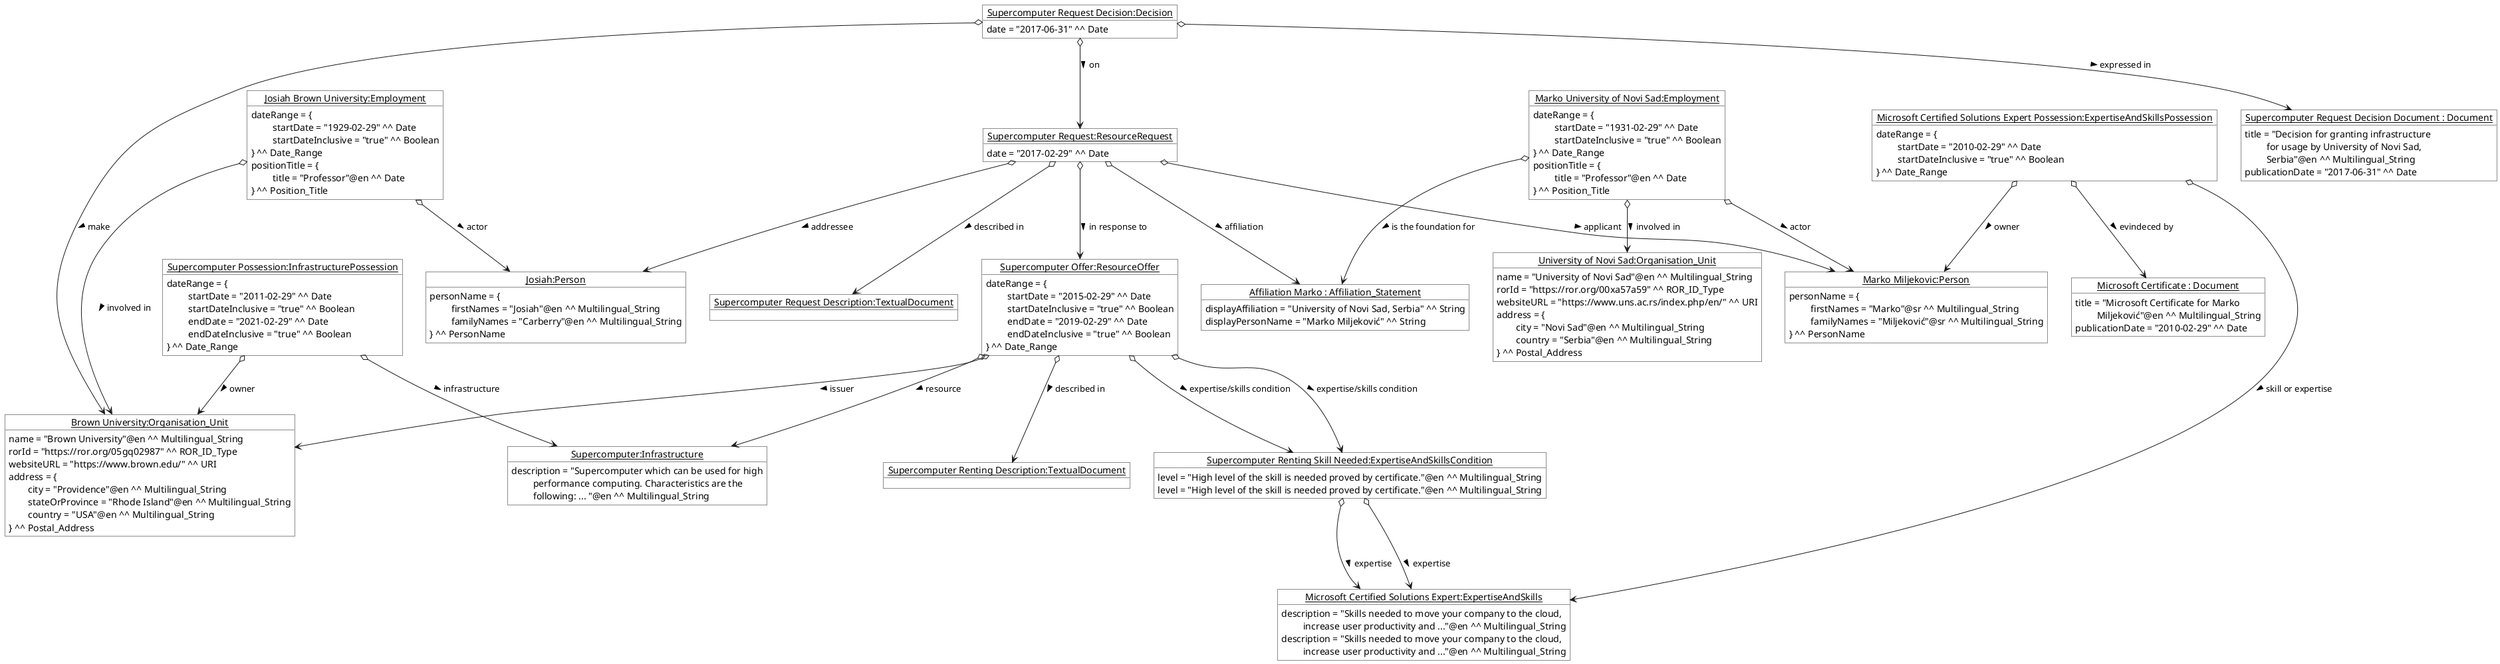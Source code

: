 @startuml

    !startsub resource

        object "<u>Supercomputer:Infrastructure</u>" as Supercomputer #ffffff {
                 description = "Supercomputer which can be used for high
                 \t performance computing. Characteristics are the
                 \t following: ... "@en ^^ Multilingual_String
        }

    !endsub

    !startsub agents

        object "<u>Brown University:Organisation_Unit</u>" as BrownUniversity #ffffff {
            name = "Brown University"@en ^^ Multilingual_String
            rorId = "https://ror.org/05gq02987" ^^ ROR_ID_Type
            websiteURL = "https://www.brown.edu/" ^^ URI
            address = {
            \tcity = "Providence"@en ^^ Multilingual_String
            \tstateOrProvince = "Rhode Island"@en ^^ Multilingual_String
            \tcountry = "USA"@en ^^ Multilingual_String
            } ^^ Postal_Address
        }

        object "<u>Josiah:Person</u>" as Josiah #ffffff {
           personName = {
           \t firstNames = "Josiah"@en ^^ Multilingual_String
           \t familyNames = "Carberry"@en ^^ Multilingual_String
           } ^^ PersonName
        }

        object "<u>Josiah Brown University:Employment</u>" as JosiahBrownUniversity #ffffff {
            dateRange = {
            \t startDate = "1929-02-29" ^^ Date
            \t startDateInclusive = "true" ^^ Boolean
            } ^^ Date_Range
            positionTitle = {
            \t title = "Professor"@en ^^ Date
            } ^^ Position_Title
        }

        JosiahBrownUniversity o--> Josiah : actor >

        JosiahBrownUniversity o--> BrownUniversity : involved in >

        object "<u>University of Novi Sad:Organisation_Unit</u>" as NoviSadUniversity #ffffff {
            name = "University of Novi Sad"@en ^^ Multilingual_String
            rorId = "https://ror.org/00xa57a59" ^^ ROR_ID_Type
            websiteURL = "https://www.uns.ac.rs/index.php/en/" ^^ URI
            address = {
            \tcity = "Novi Sad"@en ^^ Multilingual_String
            \tcountry = "Serbia"@en ^^ Multilingual_String
            } ^^ Postal_Address
        }

        object "<u>Marko Miljekovic:Person</u>" as Marko #ffffff {
           personName = {
           \t firstNames = "Marko"@sr ^^ Multilingual_String
           \t familyNames = "Miljeković"@sr ^^ Multilingual_String
           } ^^ PersonName
        }

        object "<u>Marko University of Novi Sad:Employment</u>" as MarkoNoviSadUniversity #ffffff {
            dateRange = {
            \t startDate = "1931-02-29" ^^ Date
            \t startDateInclusive = "true" ^^ Boolean
            } ^^ Date_Range
            positionTitle = {
            \t title = "Professor"@en ^^ Date
            } ^^ Position_Title
        }

        MarkoNoviSadUniversity o--> Marko : actor >

        MarkoNoviSadUniversity o--> NoviSadUniversity : involved in >

        object "<u>Affiliation Marko : Affiliation_Statement</u>" as AffiliationMarko #ffffff {
             displayAffiliation = "University of Novi Sad, Serbia" ^^ String
             displayPersonName = "Marko Miljeković" ^^ String
        }

        MarkoNoviSadUniversity o--> AffiliationMarko : is the foundation for >

    !endsub

    !startsub resource

        object "<u>Supercomputer Possession:InfrastructurePossession</u>" as SupercomputerPossession #ffffff {
            dateRange = {
            \t startDate = "2011-02-29" ^^ Date
            \t startDateInclusive = "true" ^^ Boolean
            \t endDate = "2021-02-29" ^^ Date
            \t endDateInclusive = "true" ^^ Boolean
            } ^^ Date_Range
        }

        SupercomputerPossession o--> BrownUniversity : owner >

        SupercomputerPossession o--> Supercomputer : infrastructure >

    !endsub

    !startsub resourceOffer

        object "<u>Supercomputer Offer:ResourceOffer</u>" as SupercomputerOffer #ffffff {
            dateRange = {
            \t startDate = "2015-02-29" ^^ Date
            \t startDateInclusive = "true" ^^ Boolean
            \t endDate = "2019-02-29" ^^ Date
            \t endDateInclusive = "true" ^^ Boolean
            } ^^ Date_Range
        }

        SupercomputerOffer o--> BrownUniversity : issuer >

        SupercomputerOffer o--> Supercomputer : resource >

        object "<u>Supercomputer Renting Description:TextualDocument</u>" as SupercomputerRentingDescription #ffffff {
        }

        SupercomputerOffer o--> SupercomputerRentingDescription : described in >

    !endsub

    !startsub resourceRequest

        object "<u>Supercomputer Request:ResourceRequest</u>" as SupercomputerRequest #ffffff {
            date = "2017-02-29" ^^ Date
        }

        SupercomputerRequest o--> Marko : applicant >

        SupercomputerRequest o--> AffiliationMarko : affiliation >

        SupercomputerRequest o--> Josiah : addressee >

        SupercomputerRequest o--> SupercomputerOffer : in response to >

        object "<u>Supercomputer Renting Skill Needed:ExpertiseAndSkillsCondition</u>" as SupercomputerRentingSkillNeeded #ffffff {
            level = "High level of the skill is needed proved by certificate."@en ^^ Multilingual_String
        }

        SupercomputerOffer o--> SupercomputerRentingSkillNeeded : expertise/skills condition >

        object "<u>Microsoft Certified Solutions Expert:ExpertiseAndSkills</u>" as MicrosoftCertifiedSolutionsExpert #ffffff {
            description = "Skills needed to move your company to the cloud,
            \t increase user productivity and ..."@en ^^ Multilingual_String
        }

        SupercomputerRentingSkillNeeded o--> MicrosoftCertifiedSolutionsExpert : expertise >

        object "<u>Supercomputer Request Description:TextualDocument</u>" as SupercomputerRequestDescription #ffffff {
        }

        SupercomputerRequest o--> SupercomputerRequestDescription : described in >

    !endsub

    !startsub skillsExpertise

        object "<u>Microsoft Certified Solutions Expert:ExpertiseAndSkills</u>" as MicrosoftCertifiedSolutionsExpert #ffffff {
            description = "Skills needed to move your company to the cloud,
            \t increase user productivity and ..."@en ^^ Multilingual_String
        }

        object "<u>Supercomputer Renting Skill Needed:ExpertiseAndSkillsCondition</u>" as SupercomputerRentingSkillNeeded #ffffff {
            level = "High level of the skill is needed proved by certificate."@en ^^ Multilingual_String
        }

        SupercomputerOffer o--> SupercomputerRentingSkillNeeded : expertise/skills condition >

        SupercomputerRentingSkillNeeded o--> MicrosoftCertifiedSolutionsExpert : expertise >

        object "<u>Microsoft Certified Solutions Expert Possession:ExpertiseAndSkillsPossession</u>" as MicrosoftCertifiedSolutionsExpertPossession #ffffff {
            dateRange = {
            \t startDate = "2010-02-29" ^^ Date
            \t startDateInclusive = "true" ^^ Boolean
            } ^^ Date_Range
        }

        object "<u>Microsoft Certificate : Document</u>" as MicrosoftCertificate #ffffff {
            title = "Microsoft Certificate for Marko
            \t Miljeković"@en ^^ Multilingual_String
            publicationDate = "2010-02-29" ^^ Date
        }

        MicrosoftCertifiedSolutionsExpertPossession o--> MicrosoftCertificate : evindeced by >

        MicrosoftCertifiedSolutionsExpertPossession o--> Marko : owner >

        MicrosoftCertifiedSolutionsExpertPossession o--> MicrosoftCertifiedSolutionsExpert : skill or expertise >

    !endsub

    !startsub decision

        object "<u>Supercomputer Request Decision:Decision</u>" as SupercomputerRequestDecision #ffffff {
            date = "2017-06-31" ^^ Date
        }

        SupercomputerRequestDecision o--> BrownUniversity : make >

        SupercomputerRequestDecision o--> SupercomputerRequest : on >

        object "<u>Supercomputer Request Decision Document : Document</u>" as SupercomputerRequestDecisionDocument #ffffff {
            title = "Decision for granting infrastructure
            \t for usage by University of Novi Sad,
            \t Serbia"@en ^^ Multilingual_String
            publicationDate = "2017-06-31" ^^ Date
        }

        SupercomputerRequestDecision o--> SupercomputerRequestDecisionDocument : expressed in >

    !endsub


@enduml